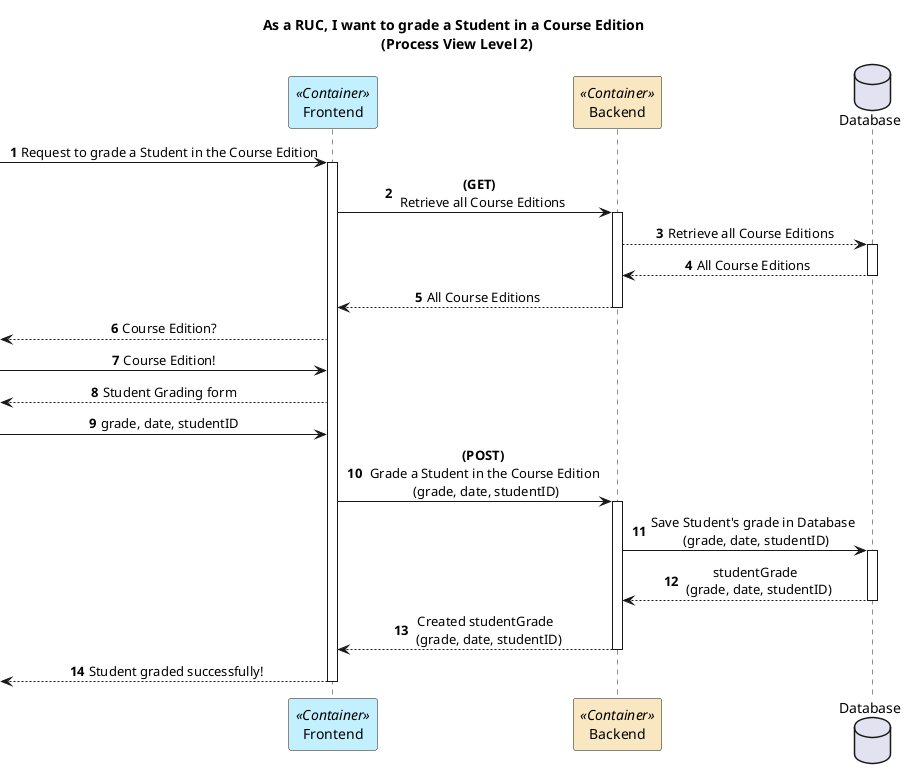 @startuml

autonumber
title As a RUC, I want to grade a Student in a Course Edition \n (Process View Level 2)

skinparam sequencemessagealign center

participant "Frontend" as FE <<Container>> #application
participant "Backend" as BE <<Container>> #strategy
database Database


 -> FE : Request to grade a Student in the Course Edition
activate FE


FE -> BE : **(GET)** \n Retrieve all Course Editions
activate BE
BE --> Database : Retrieve all Course Editions
activate Database
BE <-- Database : All Course Editions
deactivate Database
BE --> FE : All Course Editions
deactivate BE
 <-- FE : Course Edition?
 -> FE : Course Edition!

 <-- FE: Student Grading form
 -> FE: grade, date, studentID
FE -> BE : **(POST)** \n Grade a Student in the Course Edition \n (grade, date, studentID)
activate BE
BE ->  Database : Save Student's grade in Database \n (grade, date, studentID)
activate Database
BE <-- Database : studentGrade \n (grade, date, studentID)
deactivate Database
BE --> FE: Created studentGrade \n (grade, date, studentID)
deactivate BE
 <-- FE: Student graded successfully!
deactivate FE

@enduml